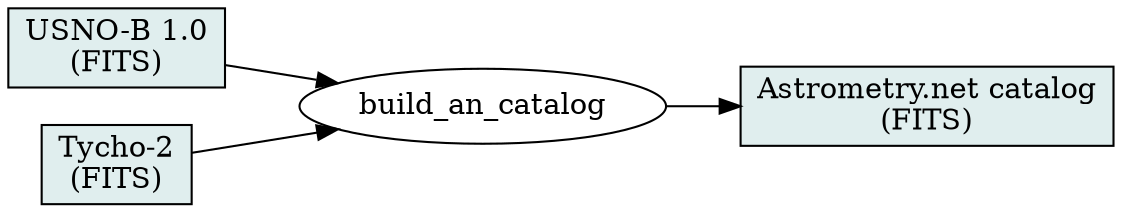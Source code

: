 graph P {
	graph [ rankdir = LR ];
	node [ shape=box ];
	edge [ dir=forward ];
	node [ style=filled, fillcolor=azure2 ];
	usnofits [ label="USNO-B 1.0\n(FITS)" ];
	tychofits [ label="Tycho-2\n(FITS)" ];
	an [ label="Astrometry.net catalog\n(FITS)" ];

	node [ shape=ellipse, fillcolor=white ];
	usnofits -- build_an_catalog -- an
	tychofits -- build_an_catalog
}


// render with:
//   dot -Tps2 -o pipeline-1b.eps pipeline-1b.dot
//   epstopng pipeline-1b.eps
